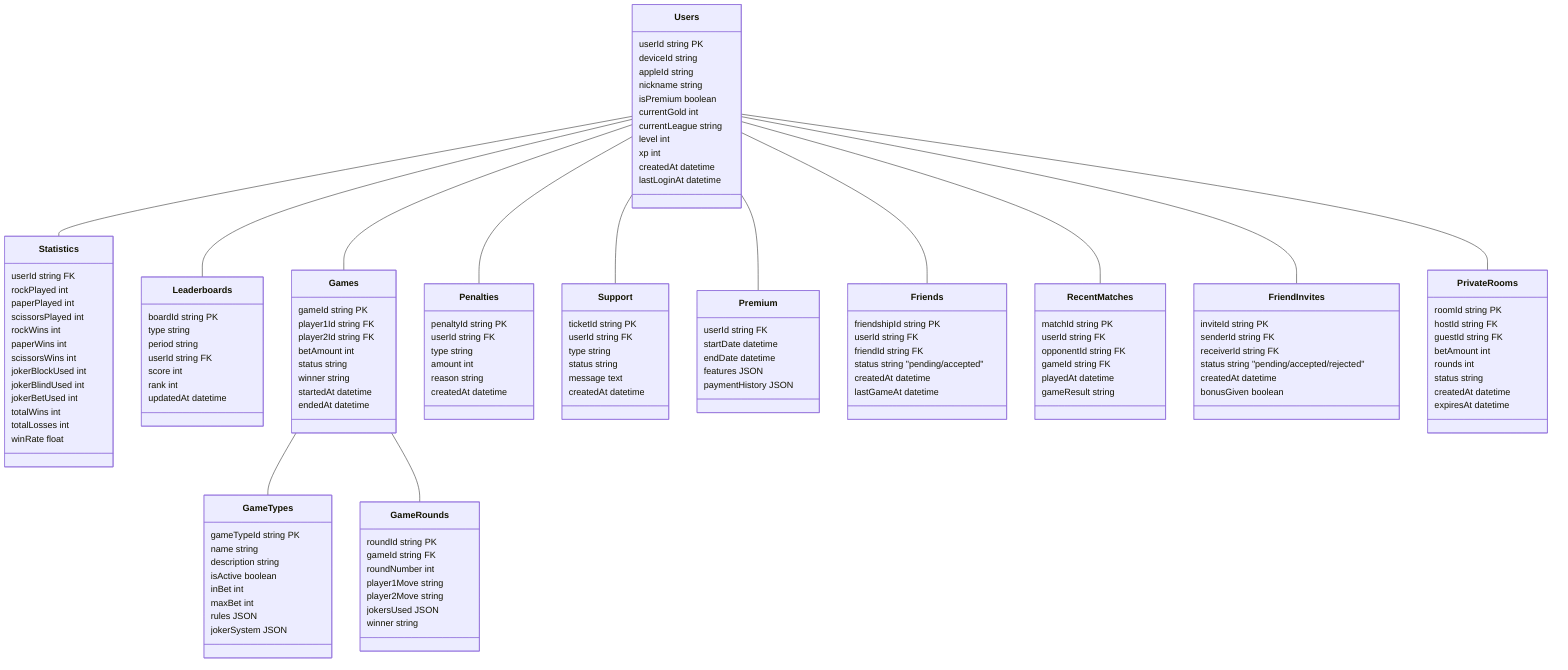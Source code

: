 classDiagram
    class Users {
        userId string PK
        deviceId string
        appleId string
        nickname string
        isPremium boolean
        currentGold int
        currentLeague string
        level int
        xp int
        createdAt datetime
        lastLoginAt datetime
    }

    class Statistics {
        userId string FK
        rockPlayed int
        paperPlayed int
        scissorsPlayed int
        rockWins int
        paperWins int
        scissorsWins int
        jokerBlockUsed int
        jokerBlindUsed int
        jokerBetUsed int
        totalWins int
        totalLosses int
        winRate float
    }

    class Leaderboards {
        boardId string PK
        type string
        period string
        userId string FK
        score int
        rank int
        updatedAt datetime
    }

    class Games {
        gameId string PK
        player1Id string FK
        player2Id string FK
        betAmount int
        status string
        winner string
        startedAt datetime
        endedAt datetime
    }

    class GameTypes {
        gameTypeId string PK
        name string
        description string
        isActive boolean
        inBet int
        maxBet int
        rules JSON
        jokerSystem JSON
    }

    Games -- GameTypes

    class GameRounds {
        roundId string PK
        gameId string FK
        roundNumber int
        player1Move string
        player2Move string
        jokersUsed JSON
        winner string
    }

    class Penalties {
        penaltyId string PK
        userId string FK
        type string
        amount int
        reason string
        createdAt datetime
    }

    class Support {
        ticketId string PK
        userId string FK
        type string
        status string
        message text
        createdAt datetime
    }

    class Premium {
        userId string FK
        startDate datetime
        endDate datetime
        features JSON
        paymentHistory JSON
    }

    class Friends {
        friendshipId string PK
        userId string FK
        friendId string FK
        status string "pending/accepted"
        createdAt datetime
        lastGameAt datetime
    }

    class RecentMatches {
        matchId string PK
        userId string FK
        opponentId string FK
        gameId string FK
        playedAt datetime
        gameResult string
    }

    class FriendInvites {
        inviteId string PK
        senderId string FK
        receiverId string FK
        status string "pending/accepted/rejected"
        createdAt datetime
        bonusGiven boolean
    }

    class PrivateRooms {
        roomId string PK
        hostId string FK
        guestId string FK
        betAmount int
        rounds int
        status string
        createdAt datetime
        expiresAt datetime
    }

    Users -- Friends
    Users -- RecentMatches
    Users -- FriendInvites
    Users -- PrivateRooms
    Users -- Statistics
    Users -- Games
    Users -- Leaderboards
    Users -- Penalties
    Users -- Support
    Users -- Premium
    Games -- GameRounds